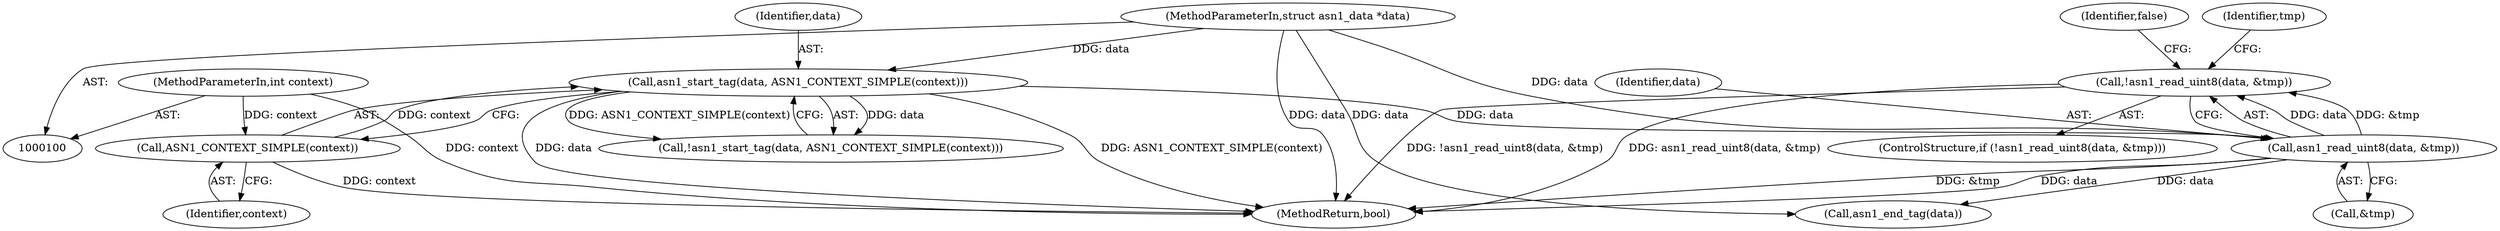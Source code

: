 digraph "0_samba_9d989c9dd7a5b92d0c5d65287935471b83b6e884_0@API" {
"1000122" [label="(Call,!asn1_read_uint8(data, &tmp))"];
"1000123" [label="(Call,asn1_read_uint8(data, &tmp))"];
"1000111" [label="(Call,asn1_start_tag(data, ASN1_CONTEXT_SIMPLE(context)))"];
"1000101" [label="(MethodParameterIn,struct asn1_data *data)"];
"1000113" [label="(Call,ASN1_CONTEXT_SIMPLE(context))"];
"1000103" [label="(MethodParameterIn,int context)"];
"1000121" [label="(ControlStructure,if (!asn1_read_uint8(data, &tmp)))"];
"1000128" [label="(Identifier,false)"];
"1000101" [label="(MethodParameterIn,struct asn1_data *data)"];
"1000110" [label="(Call,!asn1_start_tag(data, ASN1_CONTEXT_SIMPLE(context)))"];
"1000112" [label="(Identifier,data)"];
"1000103" [label="(MethodParameterIn,int context)"];
"1000122" [label="(Call,!asn1_read_uint8(data, &tmp))"];
"1000114" [label="(Identifier,context)"];
"1000125" [label="(Call,&tmp)"];
"1000111" [label="(Call,asn1_start_tag(data, ASN1_CONTEXT_SIMPLE(context)))"];
"1000113" [label="(Call,ASN1_CONTEXT_SIMPLE(context))"];
"1000123" [label="(Call,asn1_read_uint8(data, &tmp))"];
"1000131" [label="(Identifier,tmp)"];
"1000139" [label="(Call,asn1_end_tag(data))"];
"1000124" [label="(Identifier,data)"];
"1000141" [label="(MethodReturn,bool)"];
"1000122" -> "1000121"  [label="AST: "];
"1000122" -> "1000123"  [label="CFG: "];
"1000123" -> "1000122"  [label="AST: "];
"1000128" -> "1000122"  [label="CFG: "];
"1000131" -> "1000122"  [label="CFG: "];
"1000122" -> "1000141"  [label="DDG: !asn1_read_uint8(data, &tmp)"];
"1000122" -> "1000141"  [label="DDG: asn1_read_uint8(data, &tmp)"];
"1000123" -> "1000122"  [label="DDG: data"];
"1000123" -> "1000122"  [label="DDG: &tmp"];
"1000123" -> "1000125"  [label="CFG: "];
"1000124" -> "1000123"  [label="AST: "];
"1000125" -> "1000123"  [label="AST: "];
"1000123" -> "1000141"  [label="DDG: &tmp"];
"1000123" -> "1000141"  [label="DDG: data"];
"1000111" -> "1000123"  [label="DDG: data"];
"1000101" -> "1000123"  [label="DDG: data"];
"1000123" -> "1000139"  [label="DDG: data"];
"1000111" -> "1000110"  [label="AST: "];
"1000111" -> "1000113"  [label="CFG: "];
"1000112" -> "1000111"  [label="AST: "];
"1000113" -> "1000111"  [label="AST: "];
"1000110" -> "1000111"  [label="CFG: "];
"1000111" -> "1000141"  [label="DDG: data"];
"1000111" -> "1000141"  [label="DDG: ASN1_CONTEXT_SIMPLE(context)"];
"1000111" -> "1000110"  [label="DDG: data"];
"1000111" -> "1000110"  [label="DDG: ASN1_CONTEXT_SIMPLE(context)"];
"1000101" -> "1000111"  [label="DDG: data"];
"1000113" -> "1000111"  [label="DDG: context"];
"1000101" -> "1000100"  [label="AST: "];
"1000101" -> "1000141"  [label="DDG: data"];
"1000101" -> "1000139"  [label="DDG: data"];
"1000113" -> "1000114"  [label="CFG: "];
"1000114" -> "1000113"  [label="AST: "];
"1000113" -> "1000141"  [label="DDG: context"];
"1000103" -> "1000113"  [label="DDG: context"];
"1000103" -> "1000100"  [label="AST: "];
"1000103" -> "1000141"  [label="DDG: context"];
}
